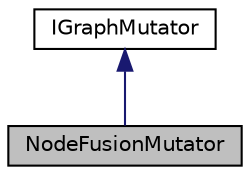 digraph "NodeFusionMutator"
{
 // LATEX_PDF_SIZE
  edge [fontname="Helvetica",fontsize="10",labelfontname="Helvetica",labelfontsize="10"];
  node [fontname="Helvetica",fontsize="10",shape=record];
  Node1 [label="NodeFusionMutator",height=0.2,width=0.4,color="black", fillcolor="grey75", style="filled", fontcolor="black",tooltip="Mutation pass to fuss nodes."];
  Node2 -> Node1 [dir="back",color="midnightblue",fontsize="10",style="solid",fontname="Helvetica"];
  Node2 [label="IGraphMutator",height=0.2,width=0.4,color="black", fillcolor="white", style="filled",URL="$classarm__compute_1_1graph_1_1_i_graph_mutator.xhtml",tooltip="Graph mutator interface."];
}
